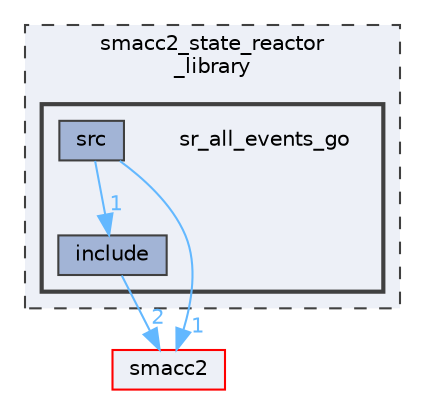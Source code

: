digraph "smacc2_state_reactor_library/sr_all_events_go"
{
 // LATEX_PDF_SIZE
  bgcolor="transparent";
  edge [fontname=Helvetica,fontsize=10,labelfontname=Helvetica,labelfontsize=10];
  node [fontname=Helvetica,fontsize=10,shape=box,height=0.2,width=0.4];
  compound=true
  subgraph clusterdir_d6823e15d9aacef9018bbdab929e4f51 {
    graph [ bgcolor="#edf0f7", pencolor="grey25", label="smacc2_state_reactor\l_library", fontname=Helvetica,fontsize=10 style="filled,dashed", URL="dir_d6823e15d9aacef9018bbdab929e4f51.html",tooltip=""]
  subgraph clusterdir_d5ce52277c1021008ac6cdb345ea1f4a {
    graph [ bgcolor="#edf0f7", pencolor="grey25", label="", fontname=Helvetica,fontsize=10 style="filled,bold", URL="dir_d5ce52277c1021008ac6cdb345ea1f4a.html",tooltip=""]
    dir_d5ce52277c1021008ac6cdb345ea1f4a [shape=plaintext, label="sr_all_events_go"];
  dir_7e22b4356d9e24cd0bcfc7ca8dee70f6 [label="include", fillcolor="#a2b4d6", color="grey25", style="filled", URL="dir_7e22b4356d9e24cd0bcfc7ca8dee70f6.html",tooltip=""];
  dir_4cc01389c413e47c55cdd761ba4047ac [label="src", fillcolor="#a2b4d6", color="grey25", style="filled", URL="dir_4cc01389c413e47c55cdd761ba4047ac.html",tooltip=""];
  }
  }
  dir_ce4c19d6108cf5285f3105ec9cd73bf1 [label="smacc2", fillcolor="#edf0f7", color="red", style="filled", URL="dir_ce4c19d6108cf5285f3105ec9cd73bf1.html",tooltip=""];
  dir_7e22b4356d9e24cd0bcfc7ca8dee70f6->dir_ce4c19d6108cf5285f3105ec9cd73bf1 [headlabel="2", labeldistance=1.5 headhref="dir_000026_000043.html" color="steelblue1" fontcolor="steelblue1"];
  dir_4cc01389c413e47c55cdd761ba4047ac->dir_7e22b4356d9e24cd0bcfc7ca8dee70f6 [headlabel="1", labeldistance=1.5 headhref="dir_000066_000026.html" color="steelblue1" fontcolor="steelblue1"];
  dir_4cc01389c413e47c55cdd761ba4047ac->dir_ce4c19d6108cf5285f3105ec9cd73bf1 [headlabel="1", labeldistance=1.5 headhref="dir_000066_000043.html" color="steelblue1" fontcolor="steelblue1"];
}
